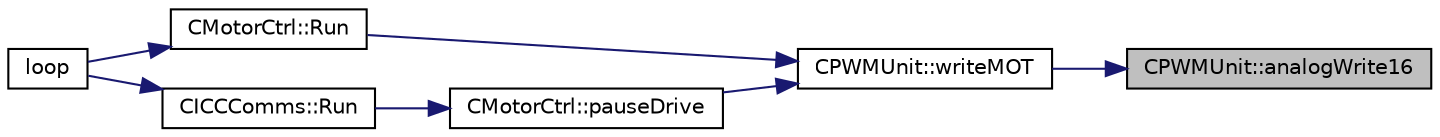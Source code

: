 digraph "CPWMUnit::analogWrite16"
{
 // INTERACTIVE_SVG=YES
 // LATEX_PDF_SIZE
  bgcolor="transparent";
  edge [fontname="Helvetica",fontsize="10",labelfontname="Helvetica",labelfontsize="10"];
  node [fontname="Helvetica",fontsize="10",shape=record];
  rankdir="RL";
  Node5 [label="CPWMUnit::analogWrite16",height=0.2,width=0.4,color="black", fillcolor="grey75", style="filled", fontcolor="black",tooltip=" "];
  Node5 -> Node6 [dir="back",color="midnightblue",fontsize="10",style="solid",fontname="Helvetica"];
  Node6 [label="CPWMUnit::writeMOT",height=0.2,width=0.4,color="black",URL="$class_c_p_w_m_unit.html#a71e701a722052129016d8efddbb34d76",tooltip=" "];
  Node6 -> Node7 [dir="back",color="midnightblue",fontsize="10",style="solid",fontname="Helvetica"];
  Node7 [label="CMotorCtrl::Run",height=0.2,width=0.4,color="black",URL="$class_c_motor_ctrl.html#a63e5dd36be027fe8a5e1acee5c1322c8",tooltip="Run function of CMotorCtrl which is executed in every loop."];
  Node7 -> Node8 [dir="back",color="midnightblue",fontsize="10",style="solid",fontname="Helvetica"];
  Node8 [label="loop",height=0.2,width=0.4,color="black",URL="$_a_d_a_s___m_c_u_8ino.html#afe461d27b9c48d5921c00d521181f12f",tooltip=" "];
  Node6 -> Node9 [dir="back",color="midnightblue",fontsize="10",style="solid",fontname="Helvetica"];
  Node9 [label="CMotorCtrl::pauseDrive",height=0.2,width=0.4,color="black",URL="$class_c_motor_ctrl.html#af3e047be659fb9f49f1644ba2eca4684",tooltip="API Function of the CMotorCtrl to pause the current action of the motor control."];
  Node9 -> Node10 [dir="back",color="midnightblue",fontsize="10",style="solid",fontname="Helvetica"];
  Node10 [label="CICCComms::Run",height=0.2,width=0.4,color="black",URL="$class_c_i_c_c_comms.html#a8b3fa81307b3b9ba0e72b4aee8279c56",tooltip=" "];
  Node10 -> Node8 [dir="back",color="midnightblue",fontsize="10",style="solid",fontname="Helvetica"];
}
